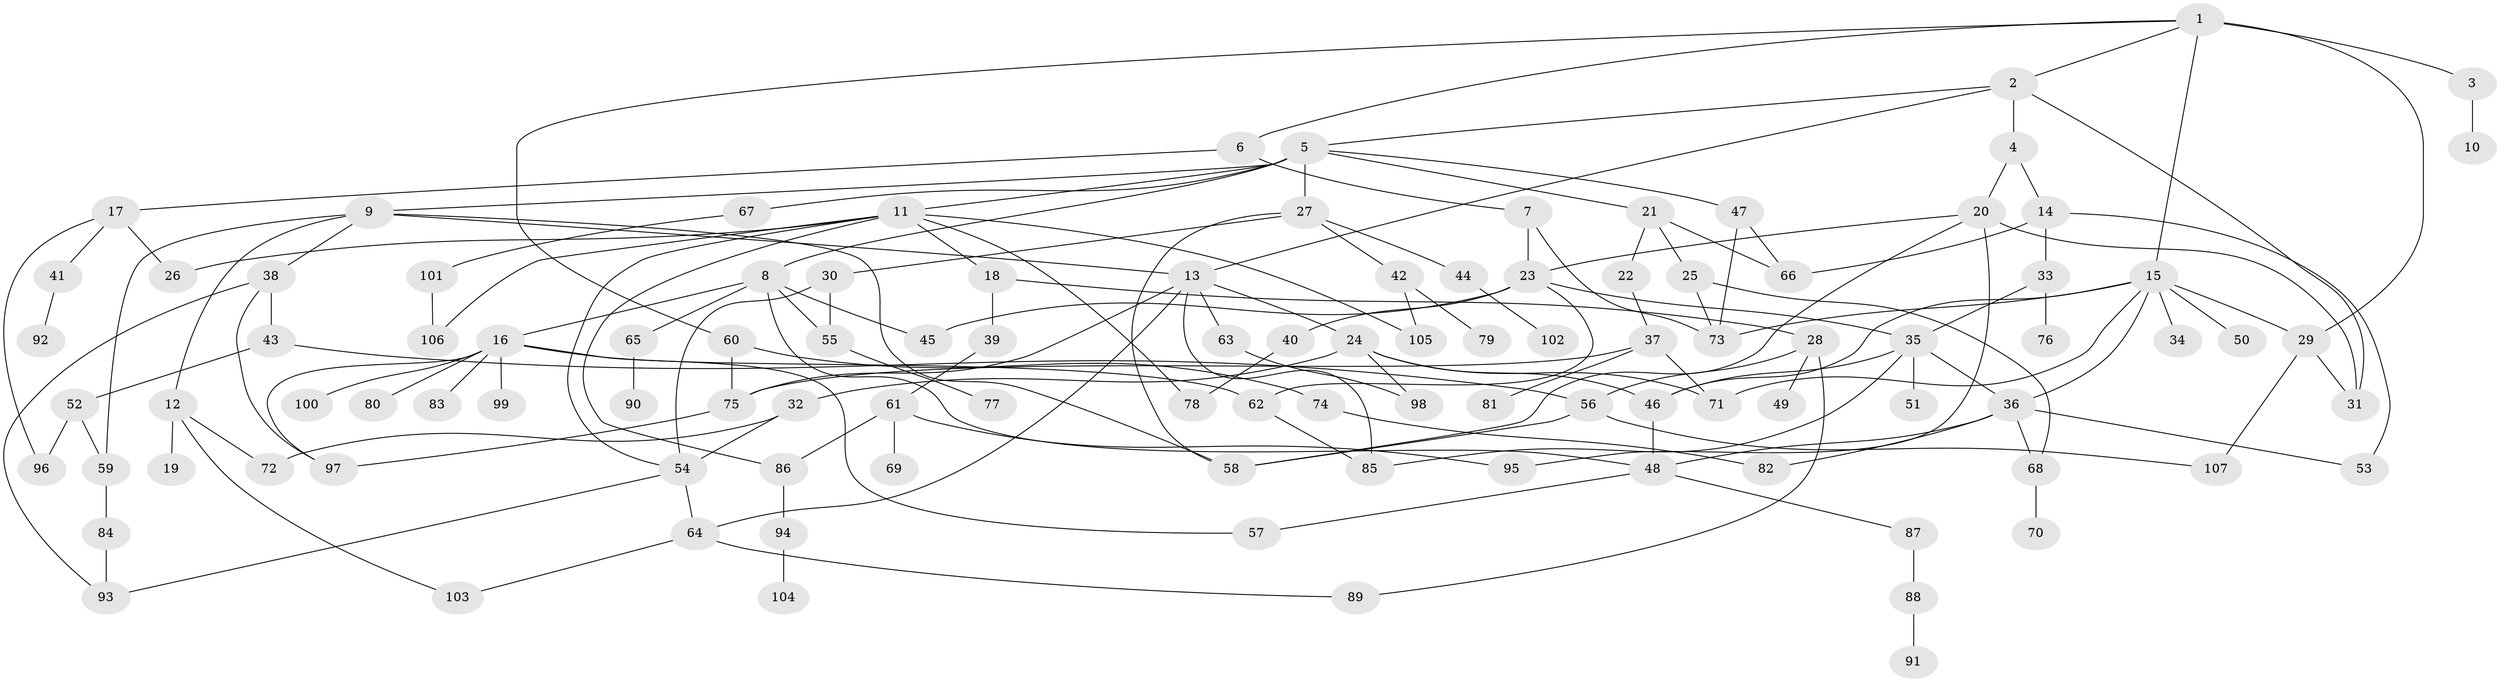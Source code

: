 // Generated by graph-tools (version 1.1) at 2025/13/03/09/25 04:13:20]
// undirected, 107 vertices, 159 edges
graph export_dot {
graph [start="1"]
  node [color=gray90,style=filled];
  1;
  2;
  3;
  4;
  5;
  6;
  7;
  8;
  9;
  10;
  11;
  12;
  13;
  14;
  15;
  16;
  17;
  18;
  19;
  20;
  21;
  22;
  23;
  24;
  25;
  26;
  27;
  28;
  29;
  30;
  31;
  32;
  33;
  34;
  35;
  36;
  37;
  38;
  39;
  40;
  41;
  42;
  43;
  44;
  45;
  46;
  47;
  48;
  49;
  50;
  51;
  52;
  53;
  54;
  55;
  56;
  57;
  58;
  59;
  60;
  61;
  62;
  63;
  64;
  65;
  66;
  67;
  68;
  69;
  70;
  71;
  72;
  73;
  74;
  75;
  76;
  77;
  78;
  79;
  80;
  81;
  82;
  83;
  84;
  85;
  86;
  87;
  88;
  89;
  90;
  91;
  92;
  93;
  94;
  95;
  96;
  97;
  98;
  99;
  100;
  101;
  102;
  103;
  104;
  105;
  106;
  107;
  1 -- 2;
  1 -- 3;
  1 -- 6;
  1 -- 15;
  1 -- 60;
  1 -- 29;
  2 -- 4;
  2 -- 5;
  2 -- 13;
  2 -- 31;
  3 -- 10;
  4 -- 14;
  4 -- 20;
  5 -- 8;
  5 -- 9;
  5 -- 11;
  5 -- 21;
  5 -- 27;
  5 -- 47;
  5 -- 67;
  6 -- 7;
  6 -- 17;
  7 -- 23;
  7 -- 73;
  8 -- 16;
  8 -- 45;
  8 -- 65;
  8 -- 55;
  8 -- 48;
  9 -- 12;
  9 -- 38;
  9 -- 59;
  9 -- 13;
  9 -- 58;
  11 -- 18;
  11 -- 86;
  11 -- 105;
  11 -- 26;
  11 -- 106;
  11 -- 54;
  11 -- 78;
  12 -- 19;
  12 -- 72;
  12 -- 103;
  13 -- 24;
  13 -- 63;
  13 -- 64;
  13 -- 75;
  13 -- 85;
  14 -- 33;
  14 -- 53;
  14 -- 66;
  15 -- 29;
  15 -- 34;
  15 -- 50;
  15 -- 71;
  15 -- 46;
  15 -- 36;
  15 -- 73;
  16 -- 57;
  16 -- 80;
  16 -- 83;
  16 -- 97;
  16 -- 99;
  16 -- 100;
  16 -- 62;
  17 -- 26;
  17 -- 41;
  17 -- 96;
  18 -- 28;
  18 -- 39;
  20 -- 23;
  20 -- 95;
  20 -- 58;
  20 -- 31;
  21 -- 22;
  21 -- 25;
  21 -- 66;
  22 -- 37;
  23 -- 35;
  23 -- 40;
  23 -- 62;
  23 -- 45;
  24 -- 32;
  24 -- 98;
  24 -- 71;
  24 -- 46;
  25 -- 68;
  25 -- 73;
  27 -- 30;
  27 -- 42;
  27 -- 44;
  27 -- 58;
  28 -- 49;
  28 -- 56;
  28 -- 89;
  29 -- 31;
  29 -- 107;
  30 -- 55;
  30 -- 54;
  32 -- 54;
  32 -- 72;
  33 -- 76;
  33 -- 35;
  35 -- 36;
  35 -- 46;
  35 -- 51;
  35 -- 85;
  36 -- 48;
  36 -- 53;
  36 -- 82;
  36 -- 68;
  37 -- 81;
  37 -- 71;
  37 -- 75;
  38 -- 43;
  38 -- 93;
  38 -- 97;
  39 -- 61;
  40 -- 78;
  41 -- 92;
  42 -- 79;
  42 -- 105;
  43 -- 52;
  43 -- 56;
  44 -- 102;
  46 -- 48;
  47 -- 73;
  47 -- 66;
  48 -- 87;
  48 -- 57;
  52 -- 96;
  52 -- 59;
  54 -- 64;
  54 -- 93;
  55 -- 77;
  56 -- 58;
  56 -- 107;
  59 -- 84;
  60 -- 74;
  60 -- 75;
  61 -- 69;
  61 -- 86;
  61 -- 95;
  62 -- 85;
  63 -- 98;
  64 -- 103;
  64 -- 89;
  65 -- 90;
  67 -- 101;
  68 -- 70;
  74 -- 82;
  75 -- 97;
  84 -- 93;
  86 -- 94;
  87 -- 88;
  88 -- 91;
  94 -- 104;
  101 -- 106;
}
